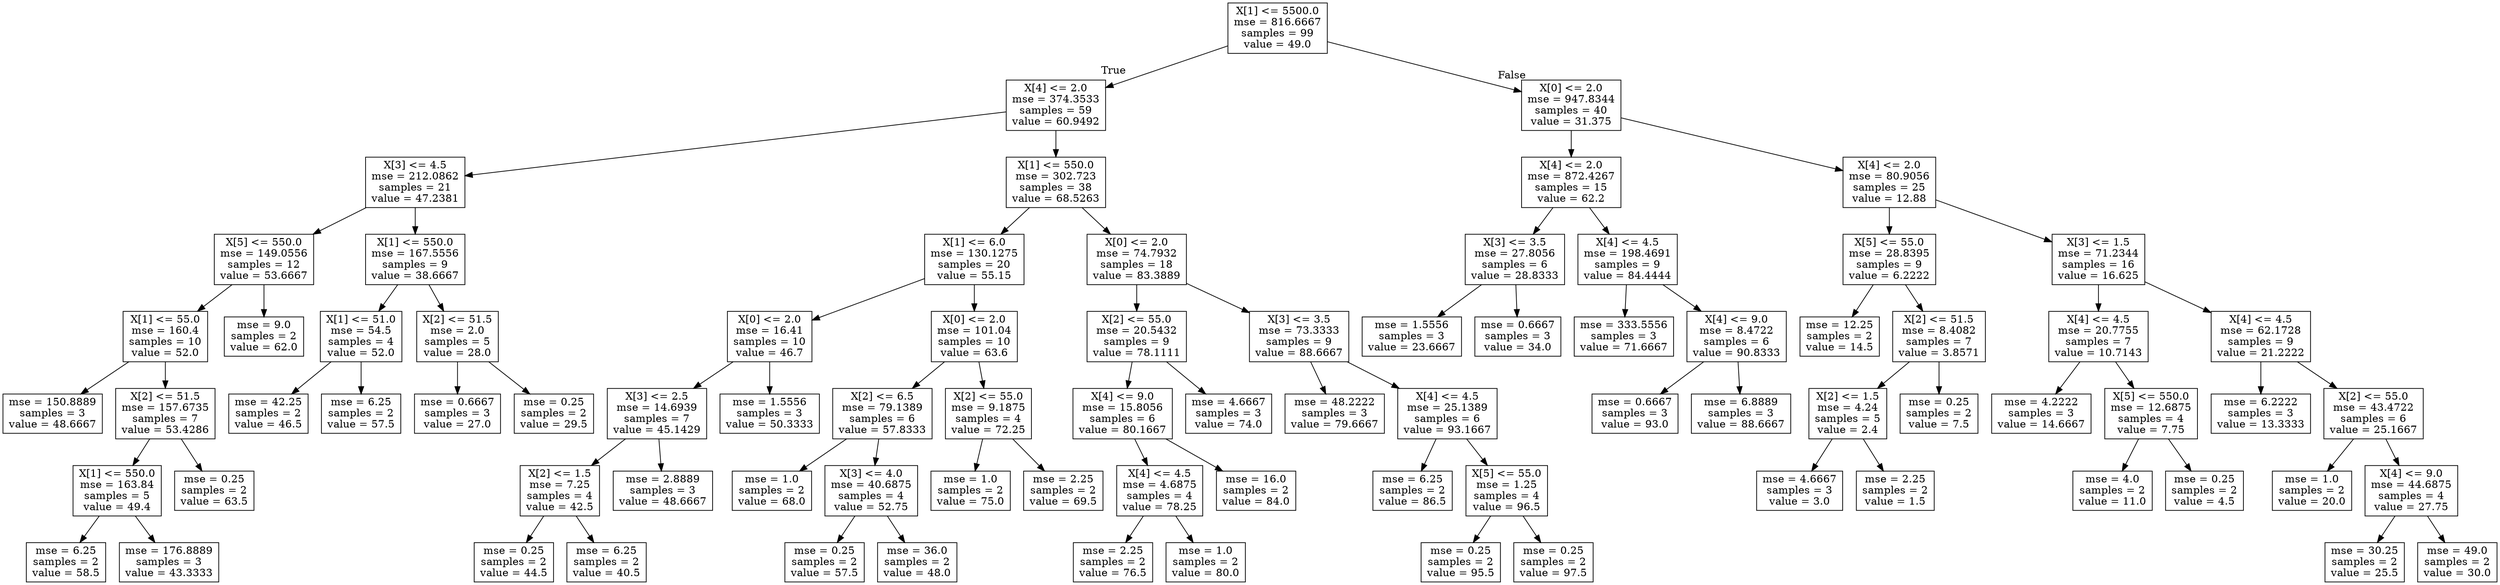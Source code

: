 digraph Tree {
node [shape=box] ;
0 [label="X[1] <= 5500.0\nmse = 816.6667\nsamples = 99\nvalue = 49.0"] ;
1 [label="X[4] <= 2.0\nmse = 374.3533\nsamples = 59\nvalue = 60.9492"] ;
0 -> 1 [labeldistance=2.5, labelangle=45, headlabel="True"] ;
2 [label="X[3] <= 4.5\nmse = 212.0862\nsamples = 21\nvalue = 47.2381"] ;
1 -> 2 ;
3 [label="X[5] <= 550.0\nmse = 149.0556\nsamples = 12\nvalue = 53.6667"] ;
2 -> 3 ;
4 [label="X[1] <= 55.0\nmse = 160.4\nsamples = 10\nvalue = 52.0"] ;
3 -> 4 ;
5 [label="mse = 150.8889\nsamples = 3\nvalue = 48.6667"] ;
4 -> 5 ;
6 [label="X[2] <= 51.5\nmse = 157.6735\nsamples = 7\nvalue = 53.4286"] ;
4 -> 6 ;
7 [label="X[1] <= 550.0\nmse = 163.84\nsamples = 5\nvalue = 49.4"] ;
6 -> 7 ;
8 [label="mse = 6.25\nsamples = 2\nvalue = 58.5"] ;
7 -> 8 ;
9 [label="mse = 176.8889\nsamples = 3\nvalue = 43.3333"] ;
7 -> 9 ;
10 [label="mse = 0.25\nsamples = 2\nvalue = 63.5"] ;
6 -> 10 ;
11 [label="mse = 9.0\nsamples = 2\nvalue = 62.0"] ;
3 -> 11 ;
12 [label="X[1] <= 550.0\nmse = 167.5556\nsamples = 9\nvalue = 38.6667"] ;
2 -> 12 ;
13 [label="X[1] <= 51.0\nmse = 54.5\nsamples = 4\nvalue = 52.0"] ;
12 -> 13 ;
14 [label="mse = 42.25\nsamples = 2\nvalue = 46.5"] ;
13 -> 14 ;
15 [label="mse = 6.25\nsamples = 2\nvalue = 57.5"] ;
13 -> 15 ;
16 [label="X[2] <= 51.5\nmse = 2.0\nsamples = 5\nvalue = 28.0"] ;
12 -> 16 ;
17 [label="mse = 0.6667\nsamples = 3\nvalue = 27.0"] ;
16 -> 17 ;
18 [label="mse = 0.25\nsamples = 2\nvalue = 29.5"] ;
16 -> 18 ;
19 [label="X[1] <= 550.0\nmse = 302.723\nsamples = 38\nvalue = 68.5263"] ;
1 -> 19 ;
20 [label="X[1] <= 6.0\nmse = 130.1275\nsamples = 20\nvalue = 55.15"] ;
19 -> 20 ;
21 [label="X[0] <= 2.0\nmse = 16.41\nsamples = 10\nvalue = 46.7"] ;
20 -> 21 ;
22 [label="X[3] <= 2.5\nmse = 14.6939\nsamples = 7\nvalue = 45.1429"] ;
21 -> 22 ;
23 [label="X[2] <= 1.5\nmse = 7.25\nsamples = 4\nvalue = 42.5"] ;
22 -> 23 ;
24 [label="mse = 0.25\nsamples = 2\nvalue = 44.5"] ;
23 -> 24 ;
25 [label="mse = 6.25\nsamples = 2\nvalue = 40.5"] ;
23 -> 25 ;
26 [label="mse = 2.8889\nsamples = 3\nvalue = 48.6667"] ;
22 -> 26 ;
27 [label="mse = 1.5556\nsamples = 3\nvalue = 50.3333"] ;
21 -> 27 ;
28 [label="X[0] <= 2.0\nmse = 101.04\nsamples = 10\nvalue = 63.6"] ;
20 -> 28 ;
29 [label="X[2] <= 6.5\nmse = 79.1389\nsamples = 6\nvalue = 57.8333"] ;
28 -> 29 ;
30 [label="mse = 1.0\nsamples = 2\nvalue = 68.0"] ;
29 -> 30 ;
31 [label="X[3] <= 4.0\nmse = 40.6875\nsamples = 4\nvalue = 52.75"] ;
29 -> 31 ;
32 [label="mse = 0.25\nsamples = 2\nvalue = 57.5"] ;
31 -> 32 ;
33 [label="mse = 36.0\nsamples = 2\nvalue = 48.0"] ;
31 -> 33 ;
34 [label="X[2] <= 55.0\nmse = 9.1875\nsamples = 4\nvalue = 72.25"] ;
28 -> 34 ;
35 [label="mse = 1.0\nsamples = 2\nvalue = 75.0"] ;
34 -> 35 ;
36 [label="mse = 2.25\nsamples = 2\nvalue = 69.5"] ;
34 -> 36 ;
37 [label="X[0] <= 2.0\nmse = 74.7932\nsamples = 18\nvalue = 83.3889"] ;
19 -> 37 ;
38 [label="X[2] <= 55.0\nmse = 20.5432\nsamples = 9\nvalue = 78.1111"] ;
37 -> 38 ;
39 [label="X[4] <= 9.0\nmse = 15.8056\nsamples = 6\nvalue = 80.1667"] ;
38 -> 39 ;
40 [label="X[4] <= 4.5\nmse = 4.6875\nsamples = 4\nvalue = 78.25"] ;
39 -> 40 ;
41 [label="mse = 2.25\nsamples = 2\nvalue = 76.5"] ;
40 -> 41 ;
42 [label="mse = 1.0\nsamples = 2\nvalue = 80.0"] ;
40 -> 42 ;
43 [label="mse = 16.0\nsamples = 2\nvalue = 84.0"] ;
39 -> 43 ;
44 [label="mse = 4.6667\nsamples = 3\nvalue = 74.0"] ;
38 -> 44 ;
45 [label="X[3] <= 3.5\nmse = 73.3333\nsamples = 9\nvalue = 88.6667"] ;
37 -> 45 ;
46 [label="mse = 48.2222\nsamples = 3\nvalue = 79.6667"] ;
45 -> 46 ;
47 [label="X[4] <= 4.5\nmse = 25.1389\nsamples = 6\nvalue = 93.1667"] ;
45 -> 47 ;
48 [label="mse = 6.25\nsamples = 2\nvalue = 86.5"] ;
47 -> 48 ;
49 [label="X[5] <= 55.0\nmse = 1.25\nsamples = 4\nvalue = 96.5"] ;
47 -> 49 ;
50 [label="mse = 0.25\nsamples = 2\nvalue = 95.5"] ;
49 -> 50 ;
51 [label="mse = 0.25\nsamples = 2\nvalue = 97.5"] ;
49 -> 51 ;
52 [label="X[0] <= 2.0\nmse = 947.8344\nsamples = 40\nvalue = 31.375"] ;
0 -> 52 [labeldistance=2.5, labelangle=-45, headlabel="False"] ;
53 [label="X[4] <= 2.0\nmse = 872.4267\nsamples = 15\nvalue = 62.2"] ;
52 -> 53 ;
54 [label="X[3] <= 3.5\nmse = 27.8056\nsamples = 6\nvalue = 28.8333"] ;
53 -> 54 ;
55 [label="mse = 1.5556\nsamples = 3\nvalue = 23.6667"] ;
54 -> 55 ;
56 [label="mse = 0.6667\nsamples = 3\nvalue = 34.0"] ;
54 -> 56 ;
57 [label="X[4] <= 4.5\nmse = 198.4691\nsamples = 9\nvalue = 84.4444"] ;
53 -> 57 ;
58 [label="mse = 333.5556\nsamples = 3\nvalue = 71.6667"] ;
57 -> 58 ;
59 [label="X[4] <= 9.0\nmse = 8.4722\nsamples = 6\nvalue = 90.8333"] ;
57 -> 59 ;
60 [label="mse = 0.6667\nsamples = 3\nvalue = 93.0"] ;
59 -> 60 ;
61 [label="mse = 6.8889\nsamples = 3\nvalue = 88.6667"] ;
59 -> 61 ;
62 [label="X[4] <= 2.0\nmse = 80.9056\nsamples = 25\nvalue = 12.88"] ;
52 -> 62 ;
63 [label="X[5] <= 55.0\nmse = 28.8395\nsamples = 9\nvalue = 6.2222"] ;
62 -> 63 ;
64 [label="mse = 12.25\nsamples = 2\nvalue = 14.5"] ;
63 -> 64 ;
65 [label="X[2] <= 51.5\nmse = 8.4082\nsamples = 7\nvalue = 3.8571"] ;
63 -> 65 ;
66 [label="X[2] <= 1.5\nmse = 4.24\nsamples = 5\nvalue = 2.4"] ;
65 -> 66 ;
67 [label="mse = 4.6667\nsamples = 3\nvalue = 3.0"] ;
66 -> 67 ;
68 [label="mse = 2.25\nsamples = 2\nvalue = 1.5"] ;
66 -> 68 ;
69 [label="mse = 0.25\nsamples = 2\nvalue = 7.5"] ;
65 -> 69 ;
70 [label="X[3] <= 1.5\nmse = 71.2344\nsamples = 16\nvalue = 16.625"] ;
62 -> 70 ;
71 [label="X[4] <= 4.5\nmse = 20.7755\nsamples = 7\nvalue = 10.7143"] ;
70 -> 71 ;
72 [label="mse = 4.2222\nsamples = 3\nvalue = 14.6667"] ;
71 -> 72 ;
73 [label="X[5] <= 550.0\nmse = 12.6875\nsamples = 4\nvalue = 7.75"] ;
71 -> 73 ;
74 [label="mse = 4.0\nsamples = 2\nvalue = 11.0"] ;
73 -> 74 ;
75 [label="mse = 0.25\nsamples = 2\nvalue = 4.5"] ;
73 -> 75 ;
76 [label="X[4] <= 4.5\nmse = 62.1728\nsamples = 9\nvalue = 21.2222"] ;
70 -> 76 ;
77 [label="mse = 6.2222\nsamples = 3\nvalue = 13.3333"] ;
76 -> 77 ;
78 [label="X[2] <= 55.0\nmse = 43.4722\nsamples = 6\nvalue = 25.1667"] ;
76 -> 78 ;
79 [label="mse = 1.0\nsamples = 2\nvalue = 20.0"] ;
78 -> 79 ;
80 [label="X[4] <= 9.0\nmse = 44.6875\nsamples = 4\nvalue = 27.75"] ;
78 -> 80 ;
81 [label="mse = 30.25\nsamples = 2\nvalue = 25.5"] ;
80 -> 81 ;
82 [label="mse = 49.0\nsamples = 2\nvalue = 30.0"] ;
80 -> 82 ;
}
